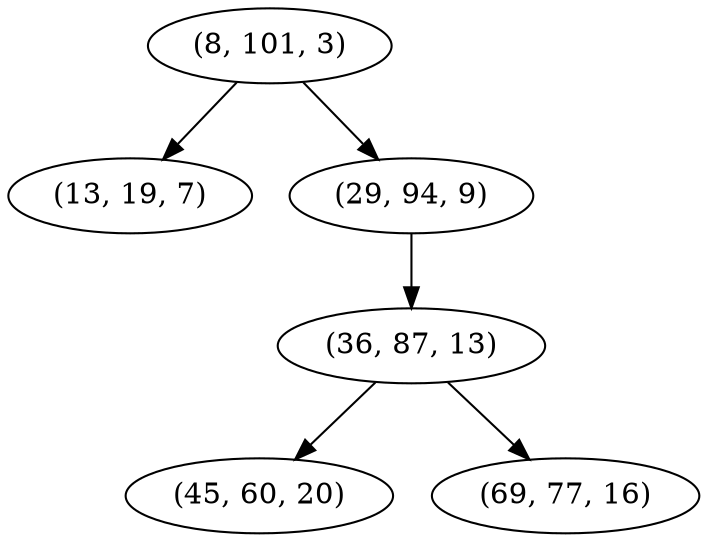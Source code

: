 digraph tree {
    "(8, 101, 3)";
    "(13, 19, 7)";
    "(29, 94, 9)";
    "(36, 87, 13)";
    "(45, 60, 20)";
    "(69, 77, 16)";
    "(8, 101, 3)" -> "(13, 19, 7)";
    "(8, 101, 3)" -> "(29, 94, 9)";
    "(29, 94, 9)" -> "(36, 87, 13)";
    "(36, 87, 13)" -> "(45, 60, 20)";
    "(36, 87, 13)" -> "(69, 77, 16)";
}

